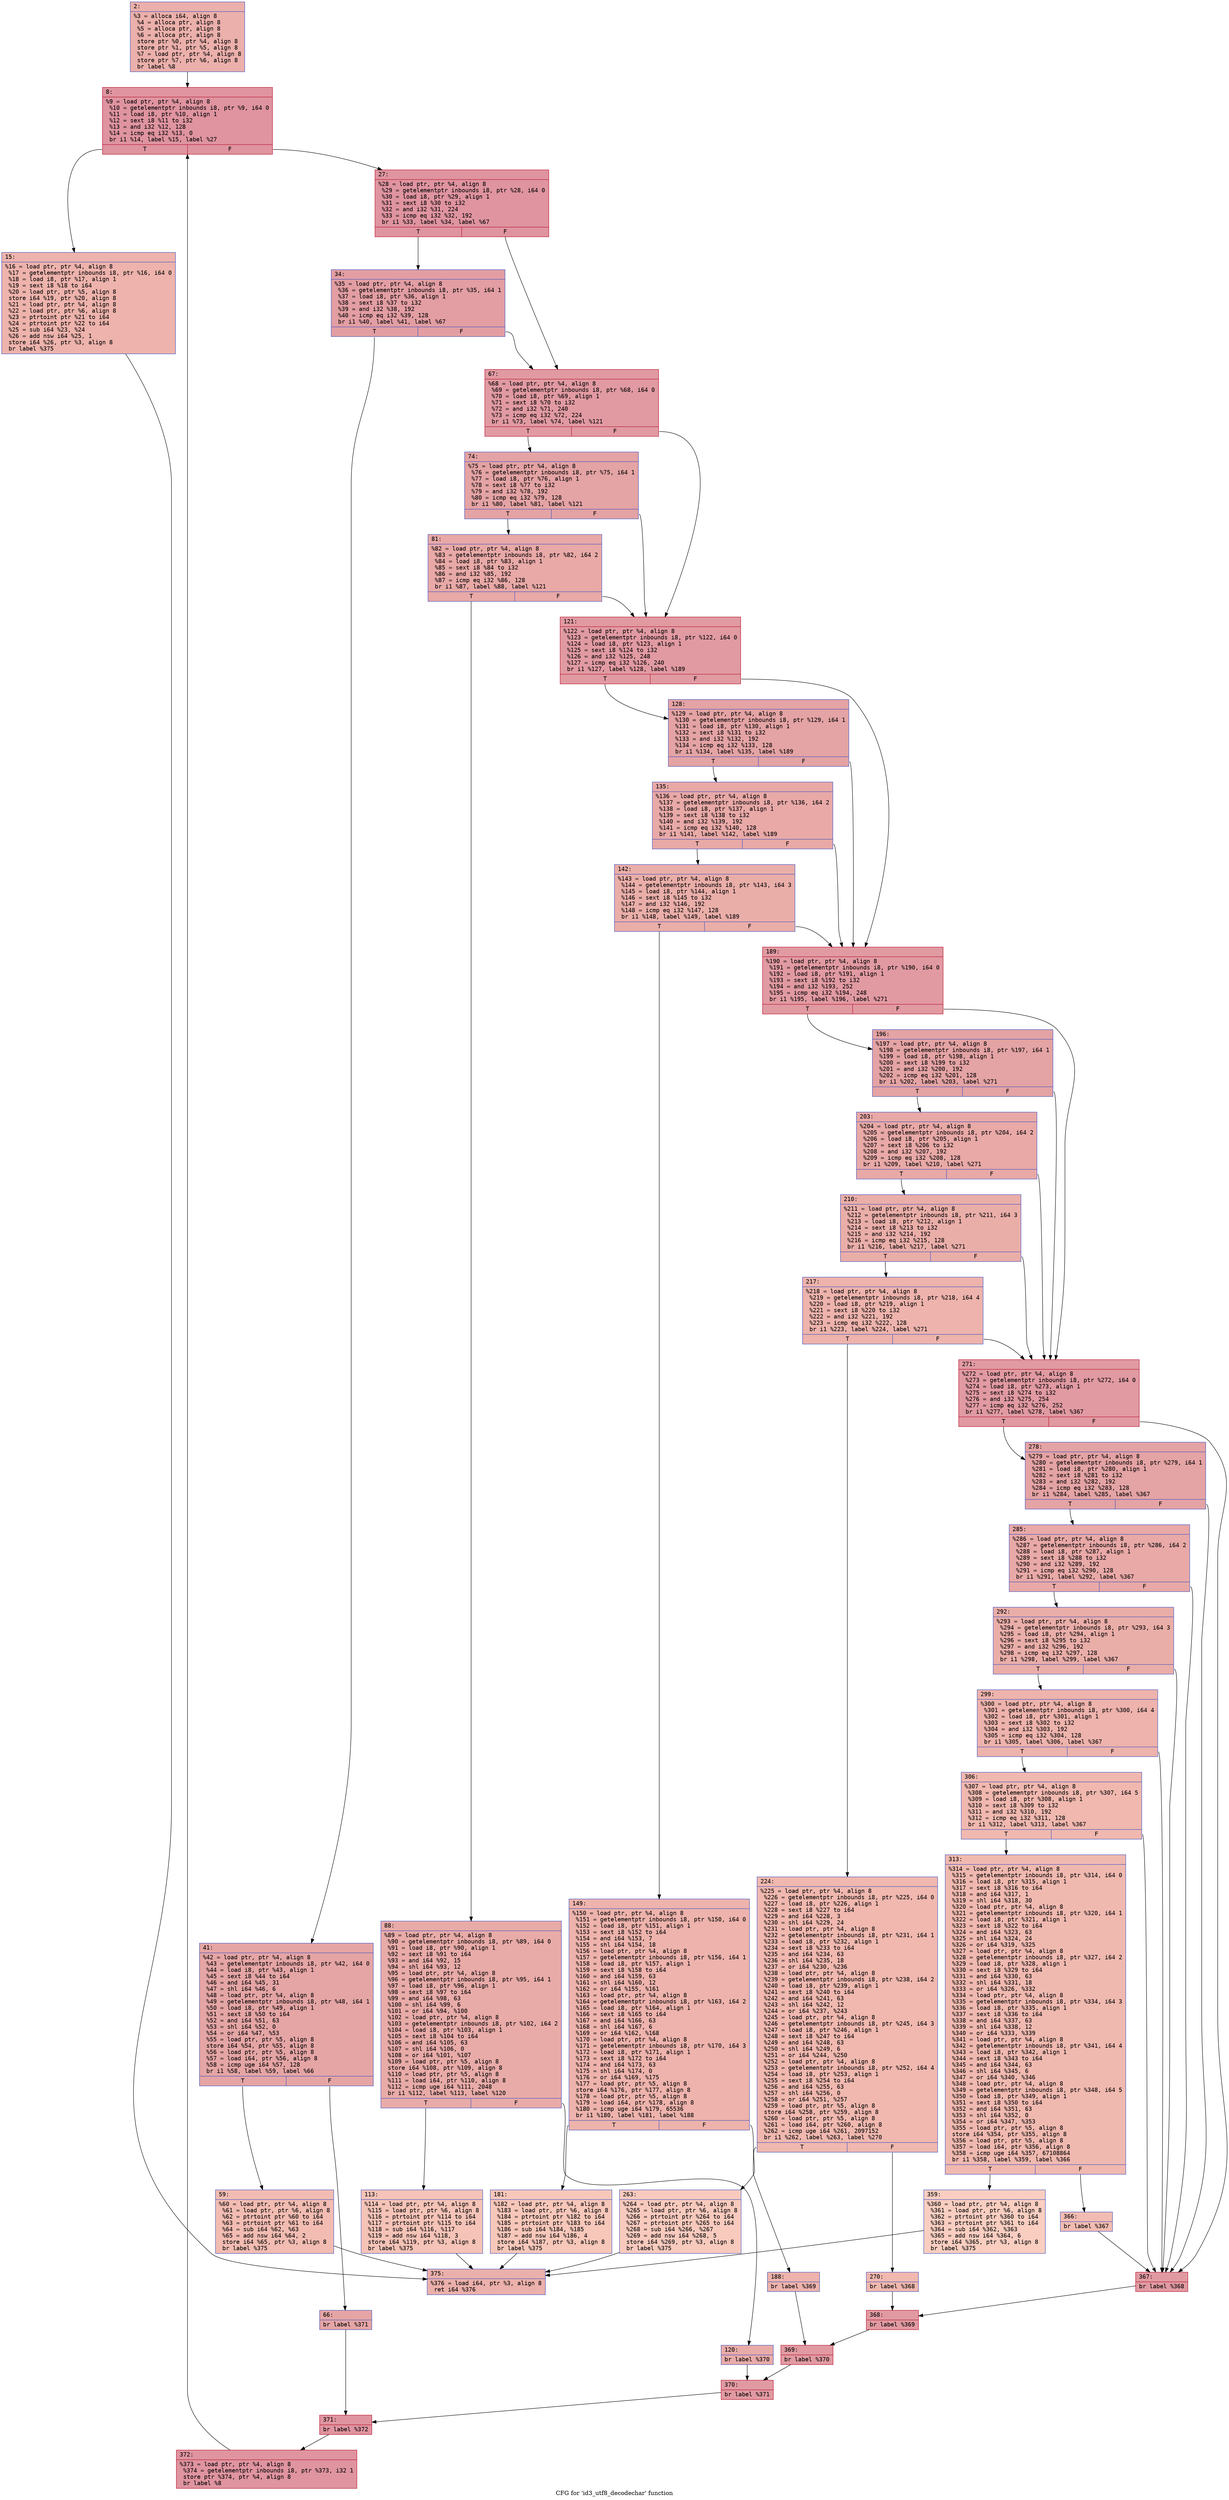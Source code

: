 digraph "CFG for 'id3_utf8_decodechar' function" {
	label="CFG for 'id3_utf8_decodechar' function";

	Node0x600001887020 [shape=record,color="#3d50c3ff", style=filled, fillcolor="#d24b4070" fontname="Courier",label="{2:\l|  %3 = alloca i64, align 8\l  %4 = alloca ptr, align 8\l  %5 = alloca ptr, align 8\l  %6 = alloca ptr, align 8\l  store ptr %0, ptr %4, align 8\l  store ptr %1, ptr %5, align 8\l  %7 = load ptr, ptr %4, align 8\l  store ptr %7, ptr %6, align 8\l  br label %8\l}"];
	Node0x600001887020 -> Node0x600001887070[tooltip="2 -> 8\nProbability 100.00%" ];
	Node0x600001887070 [shape=record,color="#b70d28ff", style=filled, fillcolor="#b70d2870" fontname="Courier",label="{8:\l|  %9 = load ptr, ptr %4, align 8\l  %10 = getelementptr inbounds i8, ptr %9, i64 0\l  %11 = load i8, ptr %10, align 1\l  %12 = sext i8 %11 to i32\l  %13 = and i32 %12, 128\l  %14 = icmp eq i32 %13, 0\l  br i1 %14, label %15, label %27\l|{<s0>T|<s1>F}}"];
	Node0x600001887070:s0 -> Node0x6000018870c0[tooltip="8 -> 15\nProbability 3.12%" ];
	Node0x600001887070:s1 -> Node0x600001887110[tooltip="8 -> 27\nProbability 96.88%" ];
	Node0x6000018870c0 [shape=record,color="#3d50c3ff", style=filled, fillcolor="#d6524470" fontname="Courier",label="{15:\l|  %16 = load ptr, ptr %4, align 8\l  %17 = getelementptr inbounds i8, ptr %16, i64 0\l  %18 = load i8, ptr %17, align 1\l  %19 = sext i8 %18 to i64\l  %20 = load ptr, ptr %5, align 8\l  store i64 %19, ptr %20, align 8\l  %21 = load ptr, ptr %4, align 8\l  %22 = load ptr, ptr %6, align 8\l  %23 = ptrtoint ptr %21 to i64\l  %24 = ptrtoint ptr %22 to i64\l  %25 = sub i64 %23, %24\l  %26 = add nsw i64 %25, 1\l  store i64 %26, ptr %3, align 8\l  br label %375\l}"];
	Node0x6000018870c0 -> Node0x600001887de0[tooltip="15 -> 375\nProbability 100.00%" ];
	Node0x600001887110 [shape=record,color="#b70d28ff", style=filled, fillcolor="#b70d2870" fontname="Courier",label="{27:\l|  %28 = load ptr, ptr %4, align 8\l  %29 = getelementptr inbounds i8, ptr %28, i64 0\l  %30 = load i8, ptr %29, align 1\l  %31 = sext i8 %30 to i32\l  %32 = and i32 %31, 224\l  %33 = icmp eq i32 %32, 192\l  br i1 %33, label %34, label %67\l|{<s0>T|<s1>F}}"];
	Node0x600001887110:s0 -> Node0x600001887160[tooltip="27 -> 34\nProbability 50.00%" ];
	Node0x600001887110:s1 -> Node0x6000018872a0[tooltip="27 -> 67\nProbability 50.00%" ];
	Node0x600001887160 [shape=record,color="#3d50c3ff", style=filled, fillcolor="#be242e70" fontname="Courier",label="{34:\l|  %35 = load ptr, ptr %4, align 8\l  %36 = getelementptr inbounds i8, ptr %35, i64 1\l  %37 = load i8, ptr %36, align 1\l  %38 = sext i8 %37 to i32\l  %39 = and i32 %38, 192\l  %40 = icmp eq i32 %39, 128\l  br i1 %40, label %41, label %67\l|{<s0>T|<s1>F}}"];
	Node0x600001887160:s0 -> Node0x6000018871b0[tooltip="34 -> 41\nProbability 50.00%" ];
	Node0x600001887160:s1 -> Node0x6000018872a0[tooltip="34 -> 67\nProbability 50.00%" ];
	Node0x6000018871b0 [shape=record,color="#3d50c3ff", style=filled, fillcolor="#c5333470" fontname="Courier",label="{41:\l|  %42 = load ptr, ptr %4, align 8\l  %43 = getelementptr inbounds i8, ptr %42, i64 0\l  %44 = load i8, ptr %43, align 1\l  %45 = sext i8 %44 to i64\l  %46 = and i64 %45, 31\l  %47 = shl i64 %46, 6\l  %48 = load ptr, ptr %4, align 8\l  %49 = getelementptr inbounds i8, ptr %48, i64 1\l  %50 = load i8, ptr %49, align 1\l  %51 = sext i8 %50 to i64\l  %52 = and i64 %51, 63\l  %53 = shl i64 %52, 0\l  %54 = or i64 %47, %53\l  %55 = load ptr, ptr %5, align 8\l  store i64 %54, ptr %55, align 8\l  %56 = load ptr, ptr %5, align 8\l  %57 = load i64, ptr %56, align 8\l  %58 = icmp uge i64 %57, 128\l  br i1 %58, label %59, label %66\l|{<s0>T|<s1>F}}"];
	Node0x6000018871b0:s0 -> Node0x600001887200[tooltip="41 -> 59\nProbability 3.12%" ];
	Node0x6000018871b0:s1 -> Node0x600001887250[tooltip="41 -> 66\nProbability 96.88%" ];
	Node0x600001887200 [shape=record,color="#3d50c3ff", style=filled, fillcolor="#e1675170" fontname="Courier",label="{59:\l|  %60 = load ptr, ptr %4, align 8\l  %61 = load ptr, ptr %6, align 8\l  %62 = ptrtoint ptr %60 to i64\l  %63 = ptrtoint ptr %61 to i64\l  %64 = sub i64 %62, %63\l  %65 = add nsw i64 %64, 2\l  store i64 %65, ptr %3, align 8\l  br label %375\l}"];
	Node0x600001887200 -> Node0x600001887de0[tooltip="59 -> 375\nProbability 100.00%" ];
	Node0x600001887250 [shape=record,color="#3d50c3ff", style=filled, fillcolor="#c5333470" fontname="Courier",label="{66:\l|  br label %371\l}"];
	Node0x600001887250 -> Node0x600001887d40[tooltip="66 -> 371\nProbability 100.00%" ];
	Node0x6000018872a0 [shape=record,color="#b70d28ff", style=filled, fillcolor="#bb1b2c70" fontname="Courier",label="{67:\l|  %68 = load ptr, ptr %4, align 8\l  %69 = getelementptr inbounds i8, ptr %68, i64 0\l  %70 = load i8, ptr %69, align 1\l  %71 = sext i8 %70 to i32\l  %72 = and i32 %71, 240\l  %73 = icmp eq i32 %72, 224\l  br i1 %73, label %74, label %121\l|{<s0>T|<s1>F}}"];
	Node0x6000018872a0:s0 -> Node0x6000018872f0[tooltip="67 -> 74\nProbability 50.00%" ];
	Node0x6000018872a0:s1 -> Node0x600001887480[tooltip="67 -> 121\nProbability 50.00%" ];
	Node0x6000018872f0 [shape=record,color="#3d50c3ff", style=filled, fillcolor="#c32e3170" fontname="Courier",label="{74:\l|  %75 = load ptr, ptr %4, align 8\l  %76 = getelementptr inbounds i8, ptr %75, i64 1\l  %77 = load i8, ptr %76, align 1\l  %78 = sext i8 %77 to i32\l  %79 = and i32 %78, 192\l  %80 = icmp eq i32 %79, 128\l  br i1 %80, label %81, label %121\l|{<s0>T|<s1>F}}"];
	Node0x6000018872f0:s0 -> Node0x600001887340[tooltip="74 -> 81\nProbability 50.00%" ];
	Node0x6000018872f0:s1 -> Node0x600001887480[tooltip="74 -> 121\nProbability 50.00%" ];
	Node0x600001887340 [shape=record,color="#3d50c3ff", style=filled, fillcolor="#ca3b3770" fontname="Courier",label="{81:\l|  %82 = load ptr, ptr %4, align 8\l  %83 = getelementptr inbounds i8, ptr %82, i64 2\l  %84 = load i8, ptr %83, align 1\l  %85 = sext i8 %84 to i32\l  %86 = and i32 %85, 192\l  %87 = icmp eq i32 %86, 128\l  br i1 %87, label %88, label %121\l|{<s0>T|<s1>F}}"];
	Node0x600001887340:s0 -> Node0x600001887390[tooltip="81 -> 88\nProbability 50.00%" ];
	Node0x600001887340:s1 -> Node0x600001887480[tooltip="81 -> 121\nProbability 50.00%" ];
	Node0x600001887390 [shape=record,color="#3d50c3ff", style=filled, fillcolor="#cc403a70" fontname="Courier",label="{88:\l|  %89 = load ptr, ptr %4, align 8\l  %90 = getelementptr inbounds i8, ptr %89, i64 0\l  %91 = load i8, ptr %90, align 1\l  %92 = sext i8 %91 to i64\l  %93 = and i64 %92, 15\l  %94 = shl i64 %93, 12\l  %95 = load ptr, ptr %4, align 8\l  %96 = getelementptr inbounds i8, ptr %95, i64 1\l  %97 = load i8, ptr %96, align 1\l  %98 = sext i8 %97 to i64\l  %99 = and i64 %98, 63\l  %100 = shl i64 %99, 6\l  %101 = or i64 %94, %100\l  %102 = load ptr, ptr %4, align 8\l  %103 = getelementptr inbounds i8, ptr %102, i64 2\l  %104 = load i8, ptr %103, align 1\l  %105 = sext i8 %104 to i64\l  %106 = and i64 %105, 63\l  %107 = shl i64 %106, 0\l  %108 = or i64 %101, %107\l  %109 = load ptr, ptr %5, align 8\l  store i64 %108, ptr %109, align 8\l  %110 = load ptr, ptr %5, align 8\l  %111 = load i64, ptr %110, align 8\l  %112 = icmp uge i64 %111, 2048\l  br i1 %112, label %113, label %120\l|{<s0>T|<s1>F}}"];
	Node0x600001887390:s0 -> Node0x6000018873e0[tooltip="88 -> 113\nProbability 3.12%" ];
	Node0x600001887390:s1 -> Node0x600001887430[tooltip="88 -> 120\nProbability 96.88%" ];
	Node0x6000018873e0 [shape=record,color="#3d50c3ff", style=filled, fillcolor="#e8765c70" fontname="Courier",label="{113:\l|  %114 = load ptr, ptr %4, align 8\l  %115 = load ptr, ptr %6, align 8\l  %116 = ptrtoint ptr %114 to i64\l  %117 = ptrtoint ptr %115 to i64\l  %118 = sub i64 %116, %117\l  %119 = add nsw i64 %118, 3\l  store i64 %119, ptr %3, align 8\l  br label %375\l}"];
	Node0x6000018873e0 -> Node0x600001887de0[tooltip="113 -> 375\nProbability 100.00%" ];
	Node0x600001887430 [shape=record,color="#3d50c3ff", style=filled, fillcolor="#cc403a70" fontname="Courier",label="{120:\l|  br label %370\l}"];
	Node0x600001887430 -> Node0x600001887cf0[tooltip="120 -> 370\nProbability 100.00%" ];
	Node0x600001887480 [shape=record,color="#b70d28ff", style=filled, fillcolor="#bb1b2c70" fontname="Courier",label="{121:\l|  %122 = load ptr, ptr %4, align 8\l  %123 = getelementptr inbounds i8, ptr %122, i64 0\l  %124 = load i8, ptr %123, align 1\l  %125 = sext i8 %124 to i32\l  %126 = and i32 %125, 248\l  %127 = icmp eq i32 %126, 240\l  br i1 %127, label %128, label %189\l|{<s0>T|<s1>F}}"];
	Node0x600001887480:s0 -> Node0x6000018874d0[tooltip="121 -> 128\nProbability 50.00%" ];
	Node0x600001887480:s1 -> Node0x6000018876b0[tooltip="121 -> 189\nProbability 50.00%" ];
	Node0x6000018874d0 [shape=record,color="#3d50c3ff", style=filled, fillcolor="#c32e3170" fontname="Courier",label="{128:\l|  %129 = load ptr, ptr %4, align 8\l  %130 = getelementptr inbounds i8, ptr %129, i64 1\l  %131 = load i8, ptr %130, align 1\l  %132 = sext i8 %131 to i32\l  %133 = and i32 %132, 192\l  %134 = icmp eq i32 %133, 128\l  br i1 %134, label %135, label %189\l|{<s0>T|<s1>F}}"];
	Node0x6000018874d0:s0 -> Node0x600001887520[tooltip="128 -> 135\nProbability 50.00%" ];
	Node0x6000018874d0:s1 -> Node0x6000018876b0[tooltip="128 -> 189\nProbability 50.00%" ];
	Node0x600001887520 [shape=record,color="#3d50c3ff", style=filled, fillcolor="#ca3b3770" fontname="Courier",label="{135:\l|  %136 = load ptr, ptr %4, align 8\l  %137 = getelementptr inbounds i8, ptr %136, i64 2\l  %138 = load i8, ptr %137, align 1\l  %139 = sext i8 %138 to i32\l  %140 = and i32 %139, 192\l  %141 = icmp eq i32 %140, 128\l  br i1 %141, label %142, label %189\l|{<s0>T|<s1>F}}"];
	Node0x600001887520:s0 -> Node0x600001887570[tooltip="135 -> 142\nProbability 50.00%" ];
	Node0x600001887520:s1 -> Node0x6000018876b0[tooltip="135 -> 189\nProbability 50.00%" ];
	Node0x600001887570 [shape=record,color="#3d50c3ff", style=filled, fillcolor="#d0473d70" fontname="Courier",label="{142:\l|  %143 = load ptr, ptr %4, align 8\l  %144 = getelementptr inbounds i8, ptr %143, i64 3\l  %145 = load i8, ptr %144, align 1\l  %146 = sext i8 %145 to i32\l  %147 = and i32 %146, 192\l  %148 = icmp eq i32 %147, 128\l  br i1 %148, label %149, label %189\l|{<s0>T|<s1>F}}"];
	Node0x600001887570:s0 -> Node0x6000018875c0[tooltip="142 -> 149\nProbability 50.00%" ];
	Node0x600001887570:s1 -> Node0x6000018876b0[tooltip="142 -> 189\nProbability 50.00%" ];
	Node0x6000018875c0 [shape=record,color="#3d50c3ff", style=filled, fillcolor="#d6524470" fontname="Courier",label="{149:\l|  %150 = load ptr, ptr %4, align 8\l  %151 = getelementptr inbounds i8, ptr %150, i64 0\l  %152 = load i8, ptr %151, align 1\l  %153 = sext i8 %152 to i64\l  %154 = and i64 %153, 7\l  %155 = shl i64 %154, 18\l  %156 = load ptr, ptr %4, align 8\l  %157 = getelementptr inbounds i8, ptr %156, i64 1\l  %158 = load i8, ptr %157, align 1\l  %159 = sext i8 %158 to i64\l  %160 = and i64 %159, 63\l  %161 = shl i64 %160, 12\l  %162 = or i64 %155, %161\l  %163 = load ptr, ptr %4, align 8\l  %164 = getelementptr inbounds i8, ptr %163, i64 2\l  %165 = load i8, ptr %164, align 1\l  %166 = sext i8 %165 to i64\l  %167 = and i64 %166, 63\l  %168 = shl i64 %167, 6\l  %169 = or i64 %162, %168\l  %170 = load ptr, ptr %4, align 8\l  %171 = getelementptr inbounds i8, ptr %170, i64 3\l  %172 = load i8, ptr %171, align 1\l  %173 = sext i8 %172 to i64\l  %174 = and i64 %173, 63\l  %175 = shl i64 %174, 0\l  %176 = or i64 %169, %175\l  %177 = load ptr, ptr %5, align 8\l  store i64 %176, ptr %177, align 8\l  %178 = load ptr, ptr %5, align 8\l  %179 = load i64, ptr %178, align 8\l  %180 = icmp uge i64 %179, 65536\l  br i1 %180, label %181, label %188\l|{<s0>T|<s1>F}}"];
	Node0x6000018875c0:s0 -> Node0x600001887610[tooltip="149 -> 181\nProbability 3.12%" ];
	Node0x6000018875c0:s1 -> Node0x600001887660[tooltip="149 -> 188\nProbability 96.88%" ];
	Node0x600001887610 [shape=record,color="#3d50c3ff", style=filled, fillcolor="#ec7f6370" fontname="Courier",label="{181:\l|  %182 = load ptr, ptr %4, align 8\l  %183 = load ptr, ptr %6, align 8\l  %184 = ptrtoint ptr %182 to i64\l  %185 = ptrtoint ptr %183 to i64\l  %186 = sub i64 %184, %185\l  %187 = add nsw i64 %186, 4\l  store i64 %187, ptr %3, align 8\l  br label %375\l}"];
	Node0x600001887610 -> Node0x600001887de0[tooltip="181 -> 375\nProbability 100.00%" ];
	Node0x600001887660 [shape=record,color="#3d50c3ff", style=filled, fillcolor="#d6524470" fontname="Courier",label="{188:\l|  br label %369\l}"];
	Node0x600001887660 -> Node0x600001887ca0[tooltip="188 -> 369\nProbability 100.00%" ];
	Node0x6000018876b0 [shape=record,color="#b70d28ff", style=filled, fillcolor="#bb1b2c70" fontname="Courier",label="{189:\l|  %190 = load ptr, ptr %4, align 8\l  %191 = getelementptr inbounds i8, ptr %190, i64 0\l  %192 = load i8, ptr %191, align 1\l  %193 = sext i8 %192 to i32\l  %194 = and i32 %193, 252\l  %195 = icmp eq i32 %194, 248\l  br i1 %195, label %196, label %271\l|{<s0>T|<s1>F}}"];
	Node0x6000018876b0:s0 -> Node0x600001887700[tooltip="189 -> 196\nProbability 50.00%" ];
	Node0x6000018876b0:s1 -> Node0x600001887930[tooltip="189 -> 271\nProbability 50.00%" ];
	Node0x600001887700 [shape=record,color="#3d50c3ff", style=filled, fillcolor="#c32e3170" fontname="Courier",label="{196:\l|  %197 = load ptr, ptr %4, align 8\l  %198 = getelementptr inbounds i8, ptr %197, i64 1\l  %199 = load i8, ptr %198, align 1\l  %200 = sext i8 %199 to i32\l  %201 = and i32 %200, 192\l  %202 = icmp eq i32 %201, 128\l  br i1 %202, label %203, label %271\l|{<s0>T|<s1>F}}"];
	Node0x600001887700:s0 -> Node0x600001887750[tooltip="196 -> 203\nProbability 50.00%" ];
	Node0x600001887700:s1 -> Node0x600001887930[tooltip="196 -> 271\nProbability 50.00%" ];
	Node0x600001887750 [shape=record,color="#3d50c3ff", style=filled, fillcolor="#ca3b3770" fontname="Courier",label="{203:\l|  %204 = load ptr, ptr %4, align 8\l  %205 = getelementptr inbounds i8, ptr %204, i64 2\l  %206 = load i8, ptr %205, align 1\l  %207 = sext i8 %206 to i32\l  %208 = and i32 %207, 192\l  %209 = icmp eq i32 %208, 128\l  br i1 %209, label %210, label %271\l|{<s0>T|<s1>F}}"];
	Node0x600001887750:s0 -> Node0x6000018877a0[tooltip="203 -> 210\nProbability 50.00%" ];
	Node0x600001887750:s1 -> Node0x600001887930[tooltip="203 -> 271\nProbability 50.00%" ];
	Node0x6000018877a0 [shape=record,color="#3d50c3ff", style=filled, fillcolor="#d0473d70" fontname="Courier",label="{210:\l|  %211 = load ptr, ptr %4, align 8\l  %212 = getelementptr inbounds i8, ptr %211, i64 3\l  %213 = load i8, ptr %212, align 1\l  %214 = sext i8 %213 to i32\l  %215 = and i32 %214, 192\l  %216 = icmp eq i32 %215, 128\l  br i1 %216, label %217, label %271\l|{<s0>T|<s1>F}}"];
	Node0x6000018877a0:s0 -> Node0x6000018877f0[tooltip="210 -> 217\nProbability 50.00%" ];
	Node0x6000018877a0:s1 -> Node0x600001887930[tooltip="210 -> 271\nProbability 50.00%" ];
	Node0x6000018877f0 [shape=record,color="#3d50c3ff", style=filled, fillcolor="#d6524470" fontname="Courier",label="{217:\l|  %218 = load ptr, ptr %4, align 8\l  %219 = getelementptr inbounds i8, ptr %218, i64 4\l  %220 = load i8, ptr %219, align 1\l  %221 = sext i8 %220 to i32\l  %222 = and i32 %221, 192\l  %223 = icmp eq i32 %222, 128\l  br i1 %223, label %224, label %271\l|{<s0>T|<s1>F}}"];
	Node0x6000018877f0:s0 -> Node0x600001887840[tooltip="217 -> 224\nProbability 50.00%" ];
	Node0x6000018877f0:s1 -> Node0x600001887930[tooltip="217 -> 271\nProbability 50.00%" ];
	Node0x600001887840 [shape=record,color="#3d50c3ff", style=filled, fillcolor="#dc5d4a70" fontname="Courier",label="{224:\l|  %225 = load ptr, ptr %4, align 8\l  %226 = getelementptr inbounds i8, ptr %225, i64 0\l  %227 = load i8, ptr %226, align 1\l  %228 = sext i8 %227 to i64\l  %229 = and i64 %228, 3\l  %230 = shl i64 %229, 24\l  %231 = load ptr, ptr %4, align 8\l  %232 = getelementptr inbounds i8, ptr %231, i64 1\l  %233 = load i8, ptr %232, align 1\l  %234 = sext i8 %233 to i64\l  %235 = and i64 %234, 63\l  %236 = shl i64 %235, 18\l  %237 = or i64 %230, %236\l  %238 = load ptr, ptr %4, align 8\l  %239 = getelementptr inbounds i8, ptr %238, i64 2\l  %240 = load i8, ptr %239, align 1\l  %241 = sext i8 %240 to i64\l  %242 = and i64 %241, 63\l  %243 = shl i64 %242, 12\l  %244 = or i64 %237, %243\l  %245 = load ptr, ptr %4, align 8\l  %246 = getelementptr inbounds i8, ptr %245, i64 3\l  %247 = load i8, ptr %246, align 1\l  %248 = sext i8 %247 to i64\l  %249 = and i64 %248, 63\l  %250 = shl i64 %249, 6\l  %251 = or i64 %244, %250\l  %252 = load ptr, ptr %4, align 8\l  %253 = getelementptr inbounds i8, ptr %252, i64 4\l  %254 = load i8, ptr %253, align 1\l  %255 = sext i8 %254 to i64\l  %256 = and i64 %255, 63\l  %257 = shl i64 %256, 0\l  %258 = or i64 %251, %257\l  %259 = load ptr, ptr %5, align 8\l  store i64 %258, ptr %259, align 8\l  %260 = load ptr, ptr %5, align 8\l  %261 = load i64, ptr %260, align 8\l  %262 = icmp uge i64 %261, 2097152\l  br i1 %262, label %263, label %270\l|{<s0>T|<s1>F}}"];
	Node0x600001887840:s0 -> Node0x600001887890[tooltip="224 -> 263\nProbability 3.12%" ];
	Node0x600001887840:s1 -> Node0x6000018878e0[tooltip="224 -> 270\nProbability 96.88%" ];
	Node0x600001887890 [shape=record,color="#3d50c3ff", style=filled, fillcolor="#ef886b70" fontname="Courier",label="{263:\l|  %264 = load ptr, ptr %4, align 8\l  %265 = load ptr, ptr %6, align 8\l  %266 = ptrtoint ptr %264 to i64\l  %267 = ptrtoint ptr %265 to i64\l  %268 = sub i64 %266, %267\l  %269 = add nsw i64 %268, 5\l  store i64 %269, ptr %3, align 8\l  br label %375\l}"];
	Node0x600001887890 -> Node0x600001887de0[tooltip="263 -> 375\nProbability 100.00%" ];
	Node0x6000018878e0 [shape=record,color="#3d50c3ff", style=filled, fillcolor="#dc5d4a70" fontname="Courier",label="{270:\l|  br label %368\l}"];
	Node0x6000018878e0 -> Node0x600001887c50[tooltip="270 -> 368\nProbability 100.00%" ];
	Node0x600001887930 [shape=record,color="#b70d28ff", style=filled, fillcolor="#bb1b2c70" fontname="Courier",label="{271:\l|  %272 = load ptr, ptr %4, align 8\l  %273 = getelementptr inbounds i8, ptr %272, i64 0\l  %274 = load i8, ptr %273, align 1\l  %275 = sext i8 %274 to i32\l  %276 = and i32 %275, 254\l  %277 = icmp eq i32 %276, 252\l  br i1 %277, label %278, label %367\l|{<s0>T|<s1>F}}"];
	Node0x600001887930:s0 -> Node0x600001887980[tooltip="271 -> 278\nProbability 50.00%" ];
	Node0x600001887930:s1 -> Node0x600001887c00[tooltip="271 -> 367\nProbability 50.00%" ];
	Node0x600001887980 [shape=record,color="#3d50c3ff", style=filled, fillcolor="#c32e3170" fontname="Courier",label="{278:\l|  %279 = load ptr, ptr %4, align 8\l  %280 = getelementptr inbounds i8, ptr %279, i64 1\l  %281 = load i8, ptr %280, align 1\l  %282 = sext i8 %281 to i32\l  %283 = and i32 %282, 192\l  %284 = icmp eq i32 %283, 128\l  br i1 %284, label %285, label %367\l|{<s0>T|<s1>F}}"];
	Node0x600001887980:s0 -> Node0x6000018879d0[tooltip="278 -> 285\nProbability 50.00%" ];
	Node0x600001887980:s1 -> Node0x600001887c00[tooltip="278 -> 367\nProbability 50.00%" ];
	Node0x6000018879d0 [shape=record,color="#3d50c3ff", style=filled, fillcolor="#ca3b3770" fontname="Courier",label="{285:\l|  %286 = load ptr, ptr %4, align 8\l  %287 = getelementptr inbounds i8, ptr %286, i64 2\l  %288 = load i8, ptr %287, align 1\l  %289 = sext i8 %288 to i32\l  %290 = and i32 %289, 192\l  %291 = icmp eq i32 %290, 128\l  br i1 %291, label %292, label %367\l|{<s0>T|<s1>F}}"];
	Node0x6000018879d0:s0 -> Node0x600001887a20[tooltip="285 -> 292\nProbability 50.00%" ];
	Node0x6000018879d0:s1 -> Node0x600001887c00[tooltip="285 -> 367\nProbability 50.00%" ];
	Node0x600001887a20 [shape=record,color="#3d50c3ff", style=filled, fillcolor="#d0473d70" fontname="Courier",label="{292:\l|  %293 = load ptr, ptr %4, align 8\l  %294 = getelementptr inbounds i8, ptr %293, i64 3\l  %295 = load i8, ptr %294, align 1\l  %296 = sext i8 %295 to i32\l  %297 = and i32 %296, 192\l  %298 = icmp eq i32 %297, 128\l  br i1 %298, label %299, label %367\l|{<s0>T|<s1>F}}"];
	Node0x600001887a20:s0 -> Node0x600001887a70[tooltip="292 -> 299\nProbability 50.00%" ];
	Node0x600001887a20:s1 -> Node0x600001887c00[tooltip="292 -> 367\nProbability 50.00%" ];
	Node0x600001887a70 [shape=record,color="#3d50c3ff", style=filled, fillcolor="#d6524470" fontname="Courier",label="{299:\l|  %300 = load ptr, ptr %4, align 8\l  %301 = getelementptr inbounds i8, ptr %300, i64 4\l  %302 = load i8, ptr %301, align 1\l  %303 = sext i8 %302 to i32\l  %304 = and i32 %303, 192\l  %305 = icmp eq i32 %304, 128\l  br i1 %305, label %306, label %367\l|{<s0>T|<s1>F}}"];
	Node0x600001887a70:s0 -> Node0x600001887ac0[tooltip="299 -> 306\nProbability 50.00%" ];
	Node0x600001887a70:s1 -> Node0x600001887c00[tooltip="299 -> 367\nProbability 50.00%" ];
	Node0x600001887ac0 [shape=record,color="#3d50c3ff", style=filled, fillcolor="#dc5d4a70" fontname="Courier",label="{306:\l|  %307 = load ptr, ptr %4, align 8\l  %308 = getelementptr inbounds i8, ptr %307, i64 5\l  %309 = load i8, ptr %308, align 1\l  %310 = sext i8 %309 to i32\l  %311 = and i32 %310, 192\l  %312 = icmp eq i32 %311, 128\l  br i1 %312, label %313, label %367\l|{<s0>T|<s1>F}}"];
	Node0x600001887ac0:s0 -> Node0x600001887b10[tooltip="306 -> 313\nProbability 50.00%" ];
	Node0x600001887ac0:s1 -> Node0x600001887c00[tooltip="306 -> 367\nProbability 50.00%" ];
	Node0x600001887b10 [shape=record,color="#3d50c3ff", style=filled, fillcolor="#de614d70" fontname="Courier",label="{313:\l|  %314 = load ptr, ptr %4, align 8\l  %315 = getelementptr inbounds i8, ptr %314, i64 0\l  %316 = load i8, ptr %315, align 1\l  %317 = sext i8 %316 to i64\l  %318 = and i64 %317, 1\l  %319 = shl i64 %318, 30\l  %320 = load ptr, ptr %4, align 8\l  %321 = getelementptr inbounds i8, ptr %320, i64 1\l  %322 = load i8, ptr %321, align 1\l  %323 = sext i8 %322 to i64\l  %324 = and i64 %323, 63\l  %325 = shl i64 %324, 24\l  %326 = or i64 %319, %325\l  %327 = load ptr, ptr %4, align 8\l  %328 = getelementptr inbounds i8, ptr %327, i64 2\l  %329 = load i8, ptr %328, align 1\l  %330 = sext i8 %329 to i64\l  %331 = and i64 %330, 63\l  %332 = shl i64 %331, 18\l  %333 = or i64 %326, %332\l  %334 = load ptr, ptr %4, align 8\l  %335 = getelementptr inbounds i8, ptr %334, i64 3\l  %336 = load i8, ptr %335, align 1\l  %337 = sext i8 %336 to i64\l  %338 = and i64 %337, 63\l  %339 = shl i64 %338, 12\l  %340 = or i64 %333, %339\l  %341 = load ptr, ptr %4, align 8\l  %342 = getelementptr inbounds i8, ptr %341, i64 4\l  %343 = load i8, ptr %342, align 1\l  %344 = sext i8 %343 to i64\l  %345 = and i64 %344, 63\l  %346 = shl i64 %345, 6\l  %347 = or i64 %340, %346\l  %348 = load ptr, ptr %4, align 8\l  %349 = getelementptr inbounds i8, ptr %348, i64 5\l  %350 = load i8, ptr %349, align 1\l  %351 = sext i8 %350 to i64\l  %352 = and i64 %351, 63\l  %353 = shl i64 %352, 0\l  %354 = or i64 %347, %353\l  %355 = load ptr, ptr %5, align 8\l  store i64 %354, ptr %355, align 8\l  %356 = load ptr, ptr %5, align 8\l  %357 = load i64, ptr %356, align 8\l  %358 = icmp uge i64 %357, 67108864\l  br i1 %358, label %359, label %366\l|{<s0>T|<s1>F}}"];
	Node0x600001887b10:s0 -> Node0x600001887b60[tooltip="313 -> 359\nProbability 3.12%" ];
	Node0x600001887b10:s1 -> Node0x600001887bb0[tooltip="313 -> 366\nProbability 96.88%" ];
	Node0x600001887b60 [shape=record,color="#3d50c3ff", style=filled, fillcolor="#f2907270" fontname="Courier",label="{359:\l|  %360 = load ptr, ptr %4, align 8\l  %361 = load ptr, ptr %6, align 8\l  %362 = ptrtoint ptr %360 to i64\l  %363 = ptrtoint ptr %361 to i64\l  %364 = sub i64 %362, %363\l  %365 = add nsw i64 %364, 6\l  store i64 %365, ptr %3, align 8\l  br label %375\l}"];
	Node0x600001887b60 -> Node0x600001887de0[tooltip="359 -> 375\nProbability 100.00%" ];
	Node0x600001887bb0 [shape=record,color="#3d50c3ff", style=filled, fillcolor="#e1675170" fontname="Courier",label="{366:\l|  br label %367\l}"];
	Node0x600001887bb0 -> Node0x600001887c00[tooltip="366 -> 367\nProbability 100.00%" ];
	Node0x600001887c00 [shape=record,color="#b70d28ff", style=filled, fillcolor="#bb1b2c70" fontname="Courier",label="{367:\l|  br label %368\l}"];
	Node0x600001887c00 -> Node0x600001887c50[tooltip="367 -> 368\nProbability 100.00%" ];
	Node0x600001887c50 [shape=record,color="#b70d28ff", style=filled, fillcolor="#bb1b2c70" fontname="Courier",label="{368:\l|  br label %369\l}"];
	Node0x600001887c50 -> Node0x600001887ca0[tooltip="368 -> 369\nProbability 100.00%" ];
	Node0x600001887ca0 [shape=record,color="#b70d28ff", style=filled, fillcolor="#bb1b2c70" fontname="Courier",label="{369:\l|  br label %370\l}"];
	Node0x600001887ca0 -> Node0x600001887cf0[tooltip="369 -> 370\nProbability 100.00%" ];
	Node0x600001887cf0 [shape=record,color="#b70d28ff", style=filled, fillcolor="#bb1b2c70" fontname="Courier",label="{370:\l|  br label %371\l}"];
	Node0x600001887cf0 -> Node0x600001887d40[tooltip="370 -> 371\nProbability 100.00%" ];
	Node0x600001887d40 [shape=record,color="#b70d28ff", style=filled, fillcolor="#b70d2870" fontname="Courier",label="{371:\l|  br label %372\l}"];
	Node0x600001887d40 -> Node0x600001887d90[tooltip="371 -> 372\nProbability 100.00%" ];
	Node0x600001887d90 [shape=record,color="#b70d28ff", style=filled, fillcolor="#b70d2870" fontname="Courier",label="{372:\l|  %373 = load ptr, ptr %4, align 8\l  %374 = getelementptr inbounds i8, ptr %373, i32 1\l  store ptr %374, ptr %4, align 8\l  br label %8\l}"];
	Node0x600001887d90 -> Node0x600001887070[tooltip="372 -> 8\nProbability 100.00%" ];
	Node0x600001887de0 [shape=record,color="#3d50c3ff", style=filled, fillcolor="#d24b4070" fontname="Courier",label="{375:\l|  %376 = load i64, ptr %3, align 8\l  ret i64 %376\l}"];
}
